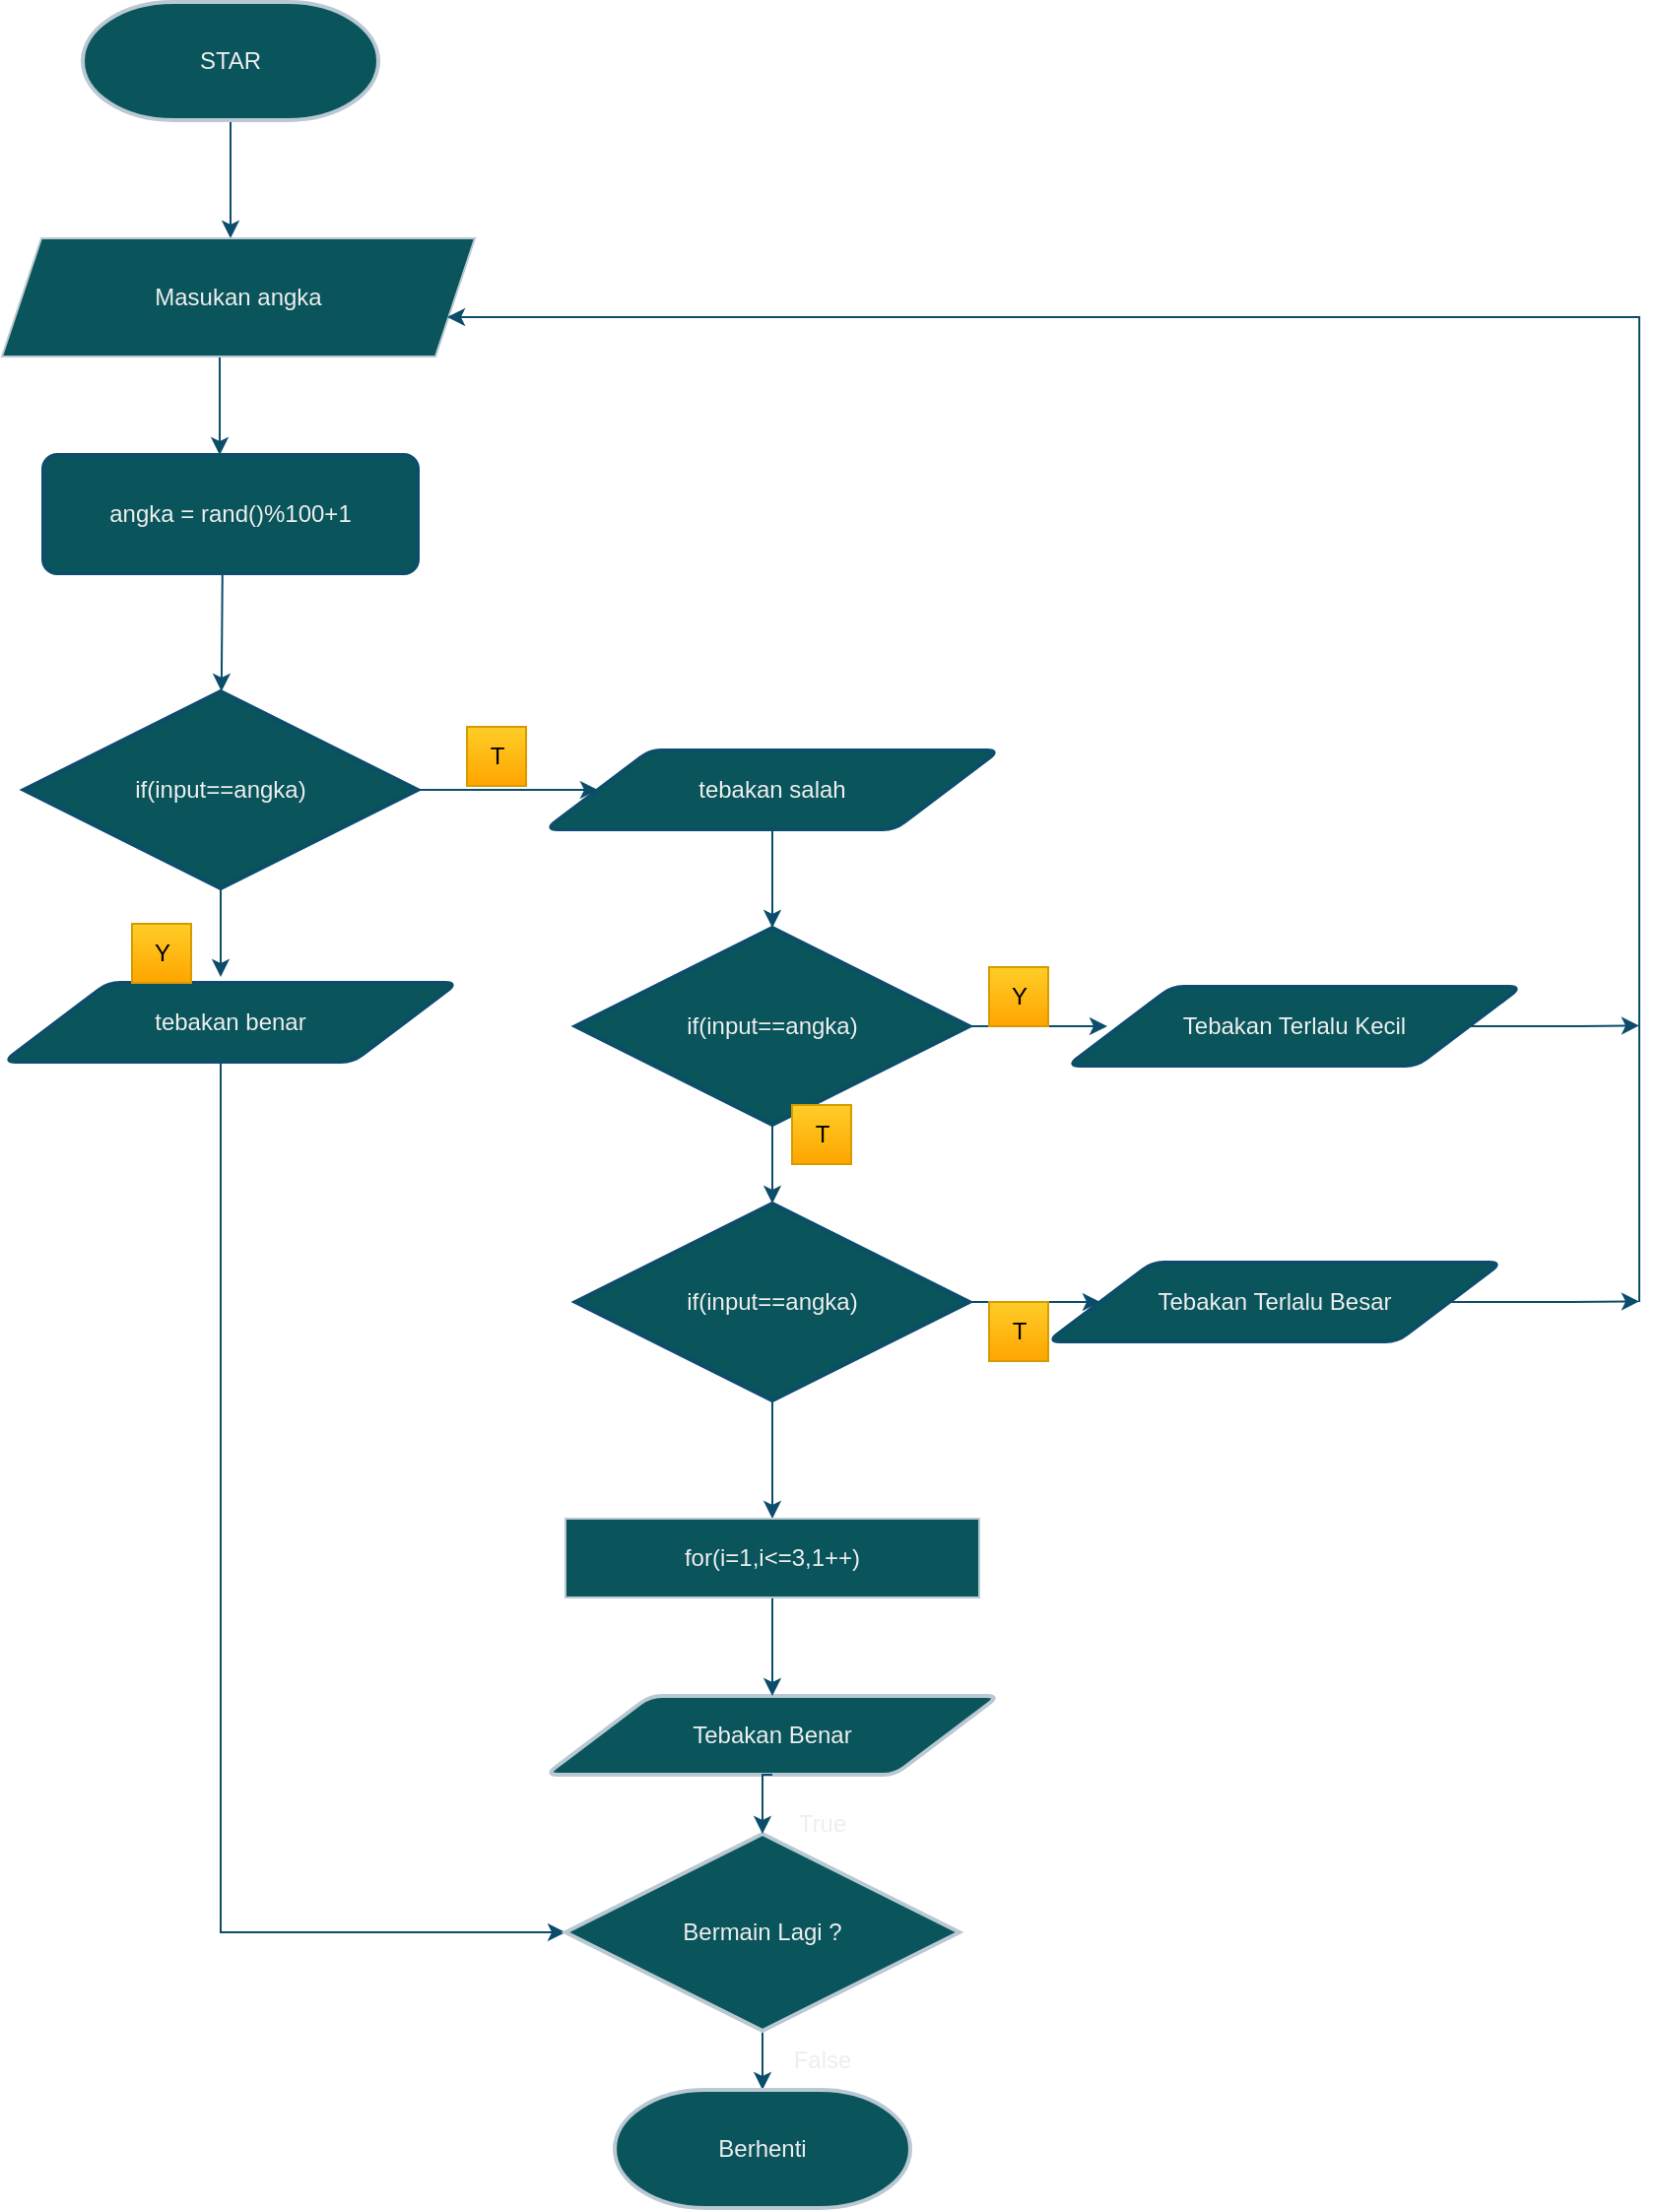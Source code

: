 <mxfile version="22.0.4" type="github">
  <diagram name="Page-1" id="hb8CHHp4mKWuprkYhU2e">
    <mxGraphModel dx="880" dy="1556" grid="1" gridSize="10" guides="1" tooltips="1" connect="1" arrows="1" fold="1" page="1" pageScale="1" pageWidth="850" pageHeight="1100" math="0" shadow="0">
      <root>
        <mxCell id="0" />
        <mxCell id="1" parent="0" />
        <mxCell id="MLh3PYm7E8BLDrvVtj34-2" value="" style="edgeStyle=orthogonalEdgeStyle;rounded=0;orthogonalLoop=1;jettySize=auto;html=1;labelBackgroundColor=none;strokeColor=#0B4D6A;fontColor=default;" edge="1" parent="1" source="MLh3PYm7E8BLDrvVtj34-3">
          <mxGeometry relative="1" as="geometry">
            <mxPoint x="175" y="-500" as="targetPoint" />
          </mxGeometry>
        </mxCell>
        <mxCell id="MLh3PYm7E8BLDrvVtj34-3" value="STAR" style="strokeWidth=2;html=1;shape=mxgraph.flowchart.terminator;whiteSpace=wrap;labelBackgroundColor=none;fillColor=#09555B;strokeColor=#BAC8D3;fontColor=#EEEEEE;" vertex="1" parent="1">
          <mxGeometry x="100" y="-620" width="150" height="60" as="geometry" />
        </mxCell>
        <mxCell id="MLh3PYm7E8BLDrvVtj34-4" style="rounded=0;orthogonalLoop=1;jettySize=auto;html=1;exitX=0.448;exitY=1.06;exitDx=0;exitDy=0;exitPerimeter=0;labelBackgroundColor=none;strokeColor=#0B4D6A;fontColor=default;" edge="1" parent="1" target="MLh3PYm7E8BLDrvVtj34-7">
          <mxGeometry relative="1" as="geometry">
            <mxPoint x="170" y="-280" as="targetPoint" />
            <mxPoint x="170.96" y="-337" as="sourcePoint" />
          </mxGeometry>
        </mxCell>
        <mxCell id="MLh3PYm7E8BLDrvVtj34-5" style="edgeStyle=orthogonalEdgeStyle;rounded=0;orthogonalLoop=1;jettySize=auto;html=1;exitX=1;exitY=0.5;exitDx=0;exitDy=0;exitPerimeter=0;labelBackgroundColor=none;strokeColor=#0B4D6A;fontColor=default;" edge="1" parent="1" source="MLh3PYm7E8BLDrvVtj34-7" target="MLh3PYm7E8BLDrvVtj34-9">
          <mxGeometry relative="1" as="geometry" />
        </mxCell>
        <mxCell id="MLh3PYm7E8BLDrvVtj34-6" style="edgeStyle=orthogonalEdgeStyle;rounded=0;orthogonalLoop=1;jettySize=auto;html=1;labelBackgroundColor=none;strokeColor=#0B4D6A;fontColor=default;" edge="1" parent="1" source="MLh3PYm7E8BLDrvVtj34-7">
          <mxGeometry relative="1" as="geometry">
            <mxPoint x="170" y="-125" as="targetPoint" />
          </mxGeometry>
        </mxCell>
        <mxCell id="MLh3PYm7E8BLDrvVtj34-7" value="if(input==angka)" style="strokeWidth=2;html=1;shape=mxgraph.flowchart.decision;whiteSpace=wrap;labelBackgroundColor=none;fillColor=#09555B;strokeColor=#0B4D6A;fontColor=#EEEEEE;" vertex="1" parent="1">
          <mxGeometry x="70" y="-270" width="200" height="100" as="geometry" />
        </mxCell>
        <mxCell id="MLh3PYm7E8BLDrvVtj34-8" style="edgeStyle=orthogonalEdgeStyle;rounded=0;orthogonalLoop=1;jettySize=auto;html=1;labelBackgroundColor=none;strokeColor=#0B4D6A;fontColor=default;" edge="1" parent="1" source="MLh3PYm7E8BLDrvVtj34-9">
          <mxGeometry relative="1" as="geometry">
            <mxPoint x="450" y="-150" as="targetPoint" />
          </mxGeometry>
        </mxCell>
        <mxCell id="MLh3PYm7E8BLDrvVtj34-9" value="tebakan salah" style="shape=parallelogram;html=1;strokeWidth=2;perimeter=parallelogramPerimeter;whiteSpace=wrap;rounded=1;arcSize=12;size=0.23;labelBackgroundColor=none;fillColor=#09555B;strokeColor=#0B4D6A;fontColor=#EEEEEE;" vertex="1" parent="1">
          <mxGeometry x="335" y="-240" width="230" height="40" as="geometry" />
        </mxCell>
        <mxCell id="MLh3PYm7E8BLDrvVtj34-10" style="rounded=0;orthogonalLoop=1;jettySize=auto;html=1;entryX=0.463;entryY=0;entryDx=0;entryDy=0;entryPerimeter=0;labelBackgroundColor=none;strokeColor=#0B4D6A;fontColor=default;" edge="1" parent="1">
          <mxGeometry relative="1" as="geometry">
            <mxPoint x="169.504" y="-440" as="sourcePoint" />
            <mxPoint x="169.51" y="-390" as="targetPoint" />
          </mxGeometry>
        </mxCell>
        <mxCell id="MLh3PYm7E8BLDrvVtj34-11" value="angka = rand()%100+1" style="rounded=1;whiteSpace=wrap;html=1;absoluteArcSize=1;arcSize=14;strokeWidth=2;labelBackgroundColor=none;fillColor=#09555B;strokeColor=#0B4D6A;fontColor=#EEEEEE;" vertex="1" parent="1">
          <mxGeometry x="80" y="-390" width="190" height="60" as="geometry" />
        </mxCell>
        <mxCell id="MLh3PYm7E8BLDrvVtj34-12" value="Masukan angka" style="shape=parallelogram;perimeter=parallelogramPerimeter;whiteSpace=wrap;html=1;fixedSize=1;labelBackgroundColor=none;fillColor=#09555B;strokeColor=#BAC8D3;fontColor=#EEEEEE;" vertex="1" parent="1">
          <mxGeometry x="59" y="-500" width="240" height="60" as="geometry" />
        </mxCell>
        <mxCell id="MLh3PYm7E8BLDrvVtj34-13" value="T" style="text;html=1;align=center;verticalAlign=middle;resizable=0;points=[];autosize=1;strokeColor=#d79b00;fillColor=#ffcd28;labelBackgroundColor=none;gradientColor=#ffa500;" vertex="1" parent="1">
          <mxGeometry x="295" y="-252" width="30" height="30" as="geometry" />
        </mxCell>
        <mxCell id="MLh3PYm7E8BLDrvVtj34-14" style="edgeStyle=orthogonalEdgeStyle;rounded=0;orthogonalLoop=1;jettySize=auto;html=1;labelBackgroundColor=none;strokeColor=#0B4D6A;fontColor=default;" edge="1" parent="1" source="MLh3PYm7E8BLDrvVtj34-15" target="MLh3PYm7E8BLDrvVtj34-36">
          <mxGeometry relative="1" as="geometry">
            <mxPoint x="260" y="360" as="targetPoint" />
            <Array as="points">
              <mxPoint x="170" y="360" />
            </Array>
          </mxGeometry>
        </mxCell>
        <mxCell id="MLh3PYm7E8BLDrvVtj34-15" value="tebakan benar" style="shape=parallelogram;html=1;strokeWidth=2;perimeter=parallelogramPerimeter;whiteSpace=wrap;rounded=1;arcSize=12;size=0.23;labelBackgroundColor=none;fillColor=#09555B;strokeColor=#0B4D6A;fontColor=#EEEEEE;" vertex="1" parent="1">
          <mxGeometry x="60" y="-122" width="230" height="40" as="geometry" />
        </mxCell>
        <mxCell id="MLh3PYm7E8BLDrvVtj34-16" value="Y" style="text;html=1;align=center;verticalAlign=middle;resizable=0;points=[];autosize=1;strokeColor=#d79b00;fillColor=#ffcd28;labelBackgroundColor=none;gradientColor=#ffa500;" vertex="1" parent="1">
          <mxGeometry x="125" y="-152" width="30" height="30" as="geometry" />
        </mxCell>
        <mxCell id="MLh3PYm7E8BLDrvVtj34-17" value="" style="edgeStyle=orthogonalEdgeStyle;rounded=0;orthogonalLoop=1;jettySize=auto;html=1;labelBackgroundColor=none;strokeColor=#0B4D6A;fontColor=default;" edge="1" parent="1" source="MLh3PYm7E8BLDrvVtj34-19" target="MLh3PYm7E8BLDrvVtj34-22">
          <mxGeometry relative="1" as="geometry" />
        </mxCell>
        <mxCell id="MLh3PYm7E8BLDrvVtj34-18" style="edgeStyle=orthogonalEdgeStyle;rounded=0;orthogonalLoop=1;jettySize=auto;html=1;exitX=1;exitY=0.5;exitDx=0;exitDy=0;exitPerimeter=0;labelBackgroundColor=none;strokeColor=#0B4D6A;fontColor=default;" edge="1" parent="1" source="MLh3PYm7E8BLDrvVtj34-19">
          <mxGeometry relative="1" as="geometry">
            <mxPoint x="620" y="-100" as="targetPoint" />
          </mxGeometry>
        </mxCell>
        <mxCell id="MLh3PYm7E8BLDrvVtj34-19" value="if(input==angka)" style="strokeWidth=2;html=1;shape=mxgraph.flowchart.decision;whiteSpace=wrap;labelBackgroundColor=none;fillColor=#09555B;strokeColor=#0B4D6A;fontColor=#EEEEEE;" vertex="1" parent="1">
          <mxGeometry x="350" y="-150" width="200" height="100" as="geometry" />
        </mxCell>
        <mxCell id="MLh3PYm7E8BLDrvVtj34-20" value="" style="edgeStyle=orthogonalEdgeStyle;rounded=0;orthogonalLoop=1;jettySize=auto;html=1;labelBackgroundColor=none;strokeColor=#0B4D6A;fontColor=default;" edge="1" parent="1" source="MLh3PYm7E8BLDrvVtj34-22" target="MLh3PYm7E8BLDrvVtj34-25">
          <mxGeometry relative="1" as="geometry" />
        </mxCell>
        <mxCell id="MLh3PYm7E8BLDrvVtj34-21" style="edgeStyle=orthogonalEdgeStyle;rounded=0;orthogonalLoop=1;jettySize=auto;html=1;exitX=1;exitY=0.5;exitDx=0;exitDy=0;exitPerimeter=0;entryX=0;entryY=0.5;entryDx=0;entryDy=0;labelBackgroundColor=none;strokeColor=#0B4D6A;fontColor=default;" edge="1" parent="1" source="MLh3PYm7E8BLDrvVtj34-22" target="MLh3PYm7E8BLDrvVtj34-30">
          <mxGeometry relative="1" as="geometry" />
        </mxCell>
        <mxCell id="MLh3PYm7E8BLDrvVtj34-22" value="if(input==angka)" style="strokeWidth=2;html=1;shape=mxgraph.flowchart.decision;whiteSpace=wrap;labelBackgroundColor=none;fillColor=#09555B;strokeColor=#0B4D6A;fontColor=#EEEEEE;" vertex="1" parent="1">
          <mxGeometry x="350" y="-10" width="200" height="100" as="geometry" />
        </mxCell>
        <mxCell id="MLh3PYm7E8BLDrvVtj34-23" value="Tebakan Benar" style="shape=parallelogram;html=1;strokeWidth=2;perimeter=parallelogramPerimeter;whiteSpace=wrap;rounded=1;arcSize=12;size=0.23;labelBackgroundColor=none;fillColor=#09555B;strokeColor=#BAC8D3;fontColor=#EEEEEE;" vertex="1" parent="1">
          <mxGeometry x="335" y="240" width="230" height="40" as="geometry" />
        </mxCell>
        <mxCell id="MLh3PYm7E8BLDrvVtj34-24" value="" style="edgeStyle=orthogonalEdgeStyle;rounded=0;orthogonalLoop=1;jettySize=auto;html=1;labelBackgroundColor=none;strokeColor=#0B4D6A;fontColor=default;" edge="1" parent="1" source="MLh3PYm7E8BLDrvVtj34-25" target="MLh3PYm7E8BLDrvVtj34-23">
          <mxGeometry relative="1" as="geometry" />
        </mxCell>
        <mxCell id="MLh3PYm7E8BLDrvVtj34-25" value="for(i=1,i&amp;lt;=3,1++)" style="rounded=0;whiteSpace=wrap;html=1;labelBackgroundColor=none;fillColor=#09555B;strokeColor=#BAC8D3;fontColor=#EEEEEE;" vertex="1" parent="1">
          <mxGeometry x="345" y="150" width="210" height="40" as="geometry" />
        </mxCell>
        <mxCell id="MLh3PYm7E8BLDrvVtj34-27" style="edgeStyle=orthogonalEdgeStyle;rounded=0;orthogonalLoop=1;jettySize=auto;html=1;exitX=1;exitY=0.5;exitDx=0;exitDy=0;labelBackgroundColor=none;strokeColor=#0B4D6A;fontColor=default;" edge="1" parent="1" source="MLh3PYm7E8BLDrvVtj34-28">
          <mxGeometry relative="1" as="geometry">
            <mxPoint x="890" y="-100.294" as="targetPoint" />
          </mxGeometry>
        </mxCell>
        <mxCell id="MLh3PYm7E8BLDrvVtj34-28" value="Tebakan Terlalu Kecil" style="shape=parallelogram;html=1;strokeWidth=2;perimeter=parallelogramPerimeter;whiteSpace=wrap;rounded=1;arcSize=12;size=0.23;labelBackgroundColor=none;fillColor=#09555B;strokeColor=#0B4D6A;fontColor=#EEEEEE;" vertex="1" parent="1">
          <mxGeometry x="600" y="-120" width="230" height="40" as="geometry" />
        </mxCell>
        <mxCell id="MLh3PYm7E8BLDrvVtj34-29" style="edgeStyle=orthogonalEdgeStyle;rounded=0;orthogonalLoop=1;jettySize=auto;html=1;exitX=1;exitY=0.5;exitDx=0;exitDy=0;labelBackgroundColor=none;strokeColor=#0B4D6A;fontColor=default;" edge="1" parent="1" source="MLh3PYm7E8BLDrvVtj34-30">
          <mxGeometry relative="1" as="geometry">
            <mxPoint x="890" y="39.706" as="targetPoint" />
          </mxGeometry>
        </mxCell>
        <mxCell id="MLh3PYm7E8BLDrvVtj34-30" value="Tebakan Terlalu Besar" style="shape=parallelogram;html=1;strokeWidth=2;perimeter=parallelogramPerimeter;whiteSpace=wrap;rounded=1;arcSize=12;size=0.23;labelBackgroundColor=none;fillColor=#09555B;strokeColor=#0B4D6A;fontColor=#EEEEEE;" vertex="1" parent="1">
          <mxGeometry x="590" y="20" width="230" height="40" as="geometry" />
        </mxCell>
        <mxCell id="MLh3PYm7E8BLDrvVtj34-31" value="T" style="text;html=1;align=center;verticalAlign=middle;resizable=0;points=[];autosize=1;strokeColor=#d79b00;fillColor=#ffcd28;labelBackgroundColor=none;gradientColor=#ffa500;" vertex="1" parent="1">
          <mxGeometry x="460" y="-60" width="30" height="30" as="geometry" />
        </mxCell>
        <mxCell id="MLh3PYm7E8BLDrvVtj34-32" value="Y" style="text;html=1;align=center;verticalAlign=middle;resizable=0;points=[];autosize=1;strokeColor=#d79b00;fillColor=#ffcd28;labelBackgroundColor=none;gradientColor=#ffa500;" vertex="1" parent="1">
          <mxGeometry x="560" y="-130" width="30" height="30" as="geometry" />
        </mxCell>
        <mxCell id="MLh3PYm7E8BLDrvVtj34-33" value="True" style="text;html=1;align=center;verticalAlign=middle;resizable=0;points=[];autosize=1;strokeColor=none;fillColor=none;labelBackgroundColor=none;fontColor=#EEEEEE;" vertex="1" parent="1">
          <mxGeometry x="450" y="290" width="50" height="30" as="geometry" />
        </mxCell>
        <mxCell id="MLh3PYm7E8BLDrvVtj34-34" value="T" style="text;html=1;align=center;verticalAlign=middle;resizable=0;points=[];autosize=1;strokeColor=#d79b00;fillColor=#ffcd28;labelBackgroundColor=none;gradientColor=#ffa500;" vertex="1" parent="1">
          <mxGeometry x="560" y="40" width="30" height="30" as="geometry" />
        </mxCell>
        <mxCell id="MLh3PYm7E8BLDrvVtj34-35" style="edgeStyle=orthogonalEdgeStyle;rounded=0;orthogonalLoop=1;jettySize=auto;html=1;exitX=0.5;exitY=1;exitDx=0;exitDy=0;exitPerimeter=0;entryX=0.5;entryY=0;entryDx=0;entryDy=0;labelBackgroundColor=none;strokeColor=#0B4D6A;fontColor=default;" edge="1" parent="1" source="MLh3PYm7E8BLDrvVtj34-36">
          <mxGeometry relative="1" as="geometry">
            <mxPoint x="445" y="440" as="targetPoint" />
          </mxGeometry>
        </mxCell>
        <mxCell id="MLh3PYm7E8BLDrvVtj34-36" value="Bermain Lagi ?" style="strokeWidth=2;html=1;shape=mxgraph.flowchart.decision;whiteSpace=wrap;labelBackgroundColor=none;fillColor=#09555B;strokeColor=#BAC8D3;fontColor=#EEEEEE;" vertex="1" parent="1">
          <mxGeometry x="345" y="310" width="200" height="100" as="geometry" />
        </mxCell>
        <mxCell id="MLh3PYm7E8BLDrvVtj34-37" style="edgeStyle=orthogonalEdgeStyle;rounded=0;orthogonalLoop=1;jettySize=auto;html=1;exitX=0.5;exitY=1;exitDx=0;exitDy=0;entryX=0.5;entryY=0;entryDx=0;entryDy=0;entryPerimeter=0;labelBackgroundColor=none;strokeColor=#0B4D6A;fontColor=default;" edge="1" parent="1" source="MLh3PYm7E8BLDrvVtj34-23" target="MLh3PYm7E8BLDrvVtj34-36">
          <mxGeometry relative="1" as="geometry" />
        </mxCell>
        <mxCell id="MLh3PYm7E8BLDrvVtj34-38" value="False" style="text;html=1;align=center;verticalAlign=middle;resizable=0;points=[];autosize=1;strokeColor=none;fillColor=none;labelBackgroundColor=none;fontColor=#EEEEEE;" vertex="1" parent="1">
          <mxGeometry x="450" y="410" width="50" height="30" as="geometry" />
        </mxCell>
        <mxCell id="MLh3PYm7E8BLDrvVtj34-39" style="edgeStyle=orthogonalEdgeStyle;rounded=0;orthogonalLoop=1;jettySize=auto;html=1;labelBackgroundColor=none;strokeColor=#0B4D6A;fontColor=default;" edge="1" parent="1">
          <mxGeometry relative="1" as="geometry">
            <mxPoint x="285" y="-460" as="targetPoint" />
            <mxPoint x="890" y="40" as="sourcePoint" />
            <Array as="points">
              <mxPoint x="890" />
              <mxPoint x="890" y="-460" />
            </Array>
          </mxGeometry>
        </mxCell>
        <mxCell id="MLh3PYm7E8BLDrvVtj34-40" value="Berhenti" style="strokeWidth=2;html=1;shape=mxgraph.flowchart.terminator;whiteSpace=wrap;labelBackgroundColor=none;fillColor=#09555B;strokeColor=#BAC8D3;fontColor=#EEEEEE;" vertex="1" parent="1">
          <mxGeometry x="370" y="440" width="150" height="60" as="geometry" />
        </mxCell>
      </root>
    </mxGraphModel>
  </diagram>
</mxfile>
